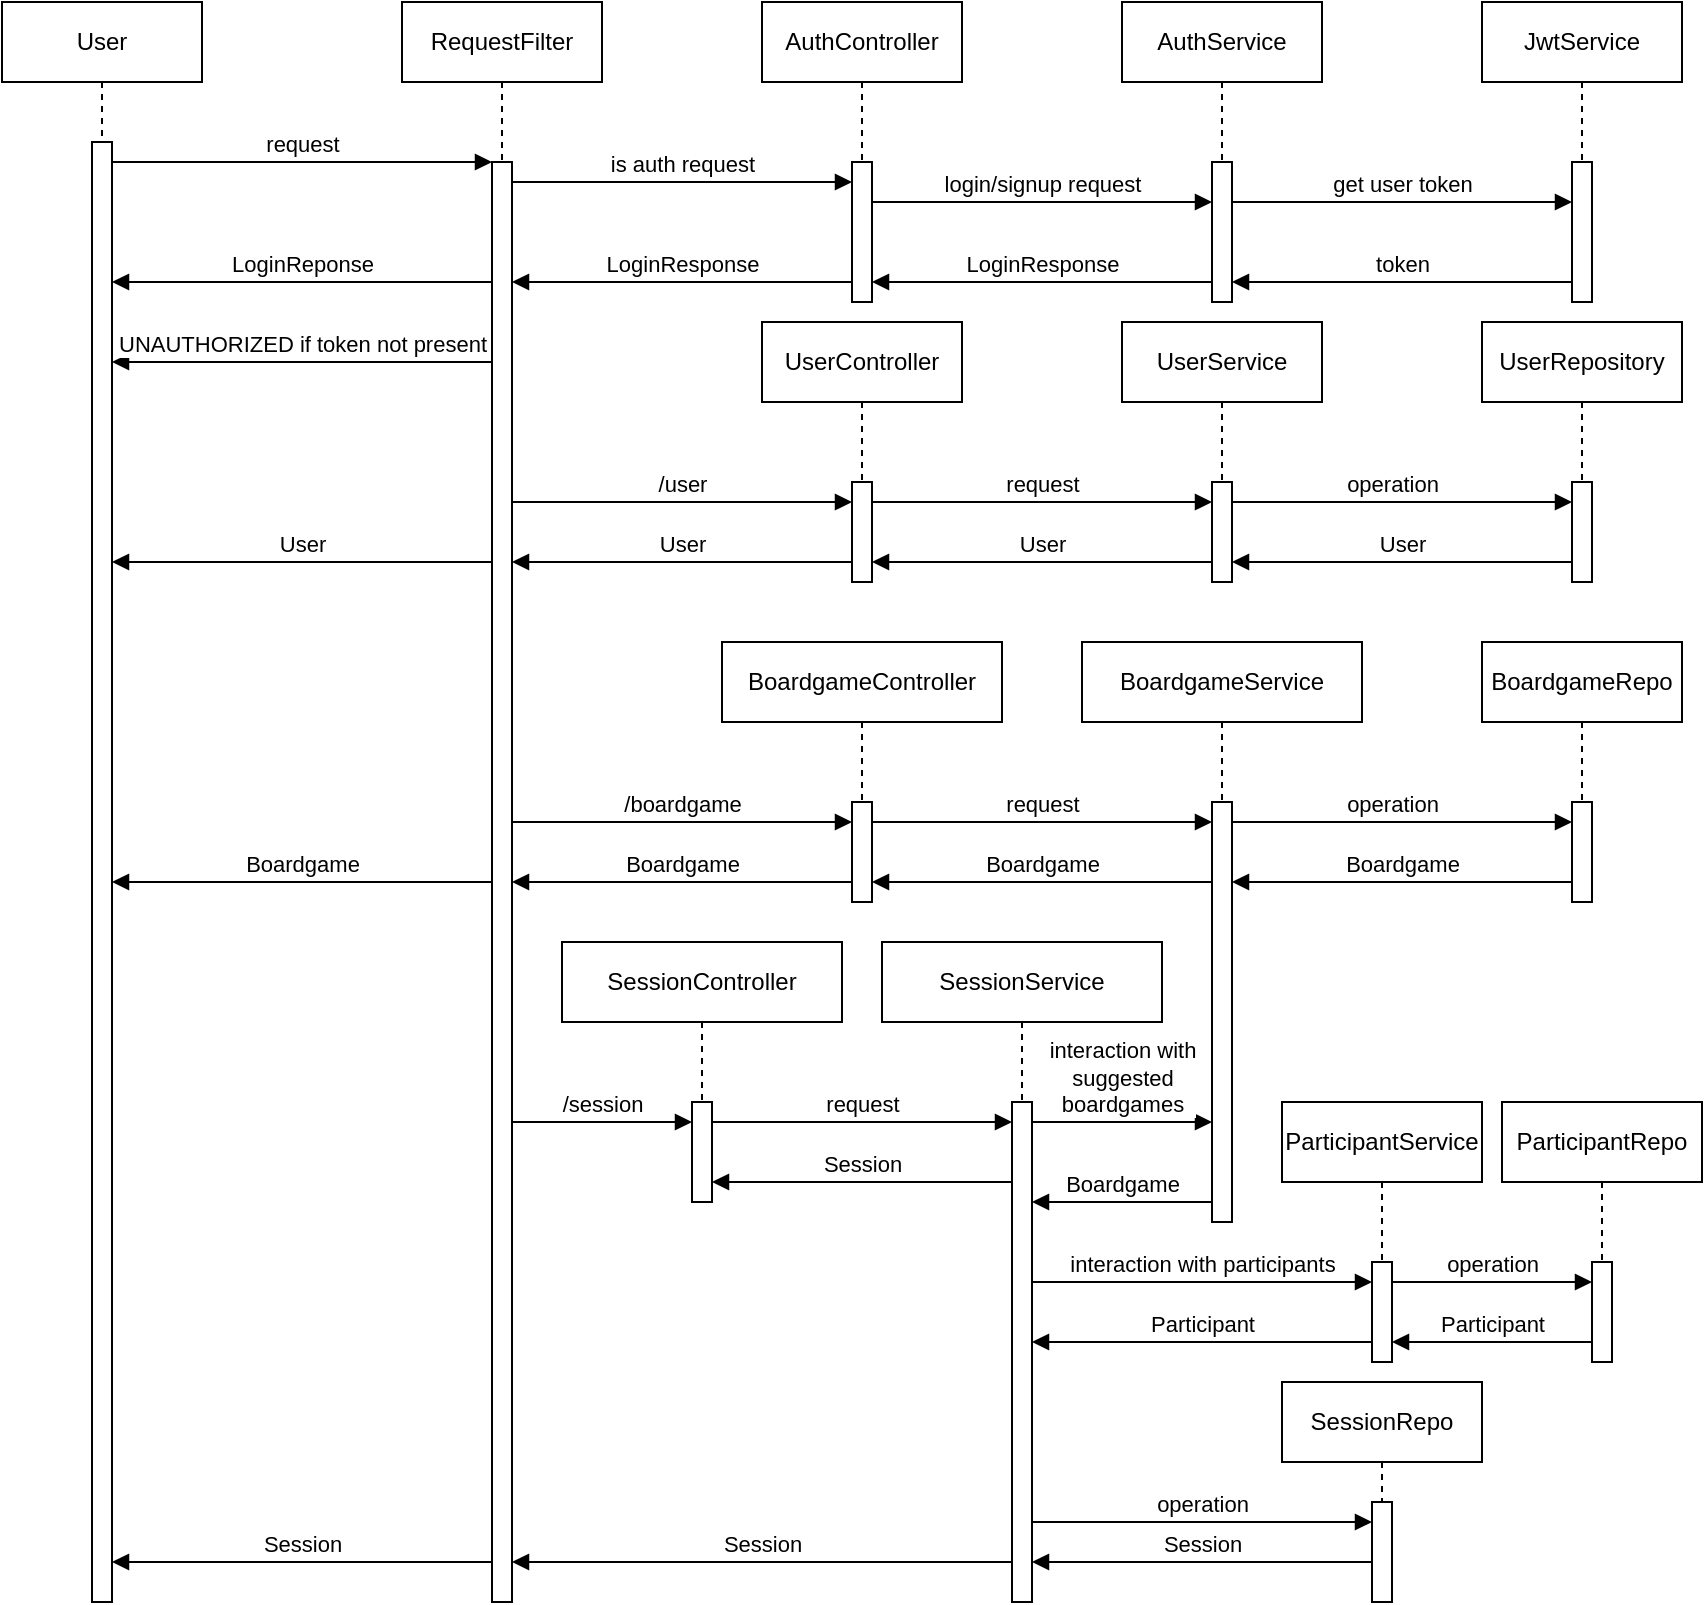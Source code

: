 <mxfile version="22.1.18" type="google">
  <diagram name="Page-1" id="2YBvvXClWsGukQMizWep">
    <mxGraphModel grid="1" page="1" gridSize="10" guides="1" tooltips="1" connect="1" arrows="1" fold="1" pageScale="1" pageWidth="850" pageHeight="1100" math="0" shadow="0">
      <root>
        <mxCell id="0" />
        <mxCell id="1" parent="0" />
        <mxCell id="aM9ryv3xv72pqoxQDRHE-1" value="User" style="shape=umlLifeline;perimeter=lifelinePerimeter;whiteSpace=wrap;html=1;container=0;dropTarget=0;collapsible=0;recursiveResize=0;outlineConnect=0;portConstraint=eastwest;newEdgeStyle={&quot;edgeStyle&quot;:&quot;elbowEdgeStyle&quot;,&quot;elbow&quot;:&quot;vertical&quot;,&quot;curved&quot;:0,&quot;rounded&quot;:0};" vertex="1" parent="1">
          <mxGeometry y="40" width="100" height="800" as="geometry" />
        </mxCell>
        <mxCell id="aM9ryv3xv72pqoxQDRHE-2" value="" style="html=1;points=[];perimeter=orthogonalPerimeter;outlineConnect=0;targetShapes=umlLifeline;portConstraint=eastwest;newEdgeStyle={&quot;edgeStyle&quot;:&quot;elbowEdgeStyle&quot;,&quot;elbow&quot;:&quot;vertical&quot;,&quot;curved&quot;:0,&quot;rounded&quot;:0};" vertex="1" parent="aM9ryv3xv72pqoxQDRHE-1">
          <mxGeometry x="45" y="70" width="10" height="730" as="geometry" />
        </mxCell>
        <mxCell id="aM9ryv3xv72pqoxQDRHE-5" value="RequestFilter" style="shape=umlLifeline;perimeter=lifelinePerimeter;whiteSpace=wrap;html=1;container=0;dropTarget=0;collapsible=0;recursiveResize=0;outlineConnect=0;portConstraint=eastwest;newEdgeStyle={&quot;edgeStyle&quot;:&quot;elbowEdgeStyle&quot;,&quot;elbow&quot;:&quot;vertical&quot;,&quot;curved&quot;:0,&quot;rounded&quot;:0};" vertex="1" parent="1">
          <mxGeometry x="200" y="40" width="100" height="800" as="geometry" />
        </mxCell>
        <mxCell id="aM9ryv3xv72pqoxQDRHE-6" value="" style="html=1;points=[];perimeter=orthogonalPerimeter;outlineConnect=0;targetShapes=umlLifeline;portConstraint=eastwest;newEdgeStyle={&quot;edgeStyle&quot;:&quot;elbowEdgeStyle&quot;,&quot;elbow&quot;:&quot;vertical&quot;,&quot;curved&quot;:0,&quot;rounded&quot;:0};" vertex="1" parent="aM9ryv3xv72pqoxQDRHE-5">
          <mxGeometry x="45" y="80" width="10" height="720" as="geometry" />
        </mxCell>
        <mxCell id="aM9ryv3xv72pqoxQDRHE-7" value="request" style="html=1;verticalAlign=bottom;endArrow=block;edgeStyle=elbowEdgeStyle;elbow=vertical;curved=0;rounded=0;" edge="1" parent="1" source="aM9ryv3xv72pqoxQDRHE-2" target="aM9ryv3xv72pqoxQDRHE-6">
          <mxGeometry relative="1" as="geometry">
            <mxPoint x="195" y="130" as="sourcePoint" />
            <Array as="points">
              <mxPoint x="180" y="120" />
            </Array>
          </mxGeometry>
        </mxCell>
        <mxCell id="aM9ryv3xv72pqoxQDRHE-9" value="LoginReponse" style="html=1;verticalAlign=bottom;endArrow=block;edgeStyle=elbowEdgeStyle;elbow=vertical;curved=0;rounded=0;" edge="1" parent="1" target="aM9ryv3xv72pqoxQDRHE-2">
          <mxGeometry relative="1" as="geometry">
            <mxPoint x="245" y="180" as="sourcePoint" />
            <Array as="points">
              <mxPoint x="190" y="180" />
            </Array>
            <mxPoint x="80" y="180" as="targetPoint" />
          </mxGeometry>
        </mxCell>
        <mxCell id="QVI-YzHkvYBgUsCI9i7Z-1" value="AuthController" style="shape=umlLifeline;perimeter=lifelinePerimeter;whiteSpace=wrap;html=1;container=0;dropTarget=0;collapsible=0;recursiveResize=0;outlineConnect=0;portConstraint=eastwest;newEdgeStyle={&quot;edgeStyle&quot;:&quot;elbowEdgeStyle&quot;,&quot;elbow&quot;:&quot;vertical&quot;,&quot;curved&quot;:0,&quot;rounded&quot;:0};" vertex="1" parent="1">
          <mxGeometry x="380" y="40" width="100" height="150" as="geometry" />
        </mxCell>
        <mxCell id="QVI-YzHkvYBgUsCI9i7Z-2" value="" style="html=1;points=[];perimeter=orthogonalPerimeter;outlineConnect=0;targetShapes=umlLifeline;portConstraint=eastwest;newEdgeStyle={&quot;edgeStyle&quot;:&quot;elbowEdgeStyle&quot;,&quot;elbow&quot;:&quot;vertical&quot;,&quot;curved&quot;:0,&quot;rounded&quot;:0};" vertex="1" parent="QVI-YzHkvYBgUsCI9i7Z-1">
          <mxGeometry x="45" y="80" width="10" height="70" as="geometry" />
        </mxCell>
        <mxCell id="QVI-YzHkvYBgUsCI9i7Z-3" value="is auth request" style="html=1;verticalAlign=bottom;endArrow=block;edgeStyle=elbowEdgeStyle;elbow=vertical;curved=0;rounded=0;" edge="1" parent="1" source="aM9ryv3xv72pqoxQDRHE-6" target="QVI-YzHkvYBgUsCI9i7Z-2">
          <mxGeometry relative="1" as="geometry">
            <mxPoint x="85" y="130" as="sourcePoint" />
            <Array as="points">
              <mxPoint x="360" y="130" />
            </Array>
            <mxPoint x="255" y="130" as="targetPoint" />
          </mxGeometry>
        </mxCell>
        <mxCell id="QVI-YzHkvYBgUsCI9i7Z-4" value="AuthService" style="shape=umlLifeline;perimeter=lifelinePerimeter;whiteSpace=wrap;html=1;container=0;dropTarget=0;collapsible=0;recursiveResize=0;outlineConnect=0;portConstraint=eastwest;newEdgeStyle={&quot;edgeStyle&quot;:&quot;elbowEdgeStyle&quot;,&quot;elbow&quot;:&quot;vertical&quot;,&quot;curved&quot;:0,&quot;rounded&quot;:0};" vertex="1" parent="1">
          <mxGeometry x="560" y="40" width="100" height="150" as="geometry" />
        </mxCell>
        <mxCell id="QVI-YzHkvYBgUsCI9i7Z-5" value="" style="html=1;points=[];perimeter=orthogonalPerimeter;outlineConnect=0;targetShapes=umlLifeline;portConstraint=eastwest;newEdgeStyle={&quot;edgeStyle&quot;:&quot;elbowEdgeStyle&quot;,&quot;elbow&quot;:&quot;vertical&quot;,&quot;curved&quot;:0,&quot;rounded&quot;:0};" vertex="1" parent="QVI-YzHkvYBgUsCI9i7Z-4">
          <mxGeometry x="45" y="80" width="10" height="70" as="geometry" />
        </mxCell>
        <mxCell id="QVI-YzHkvYBgUsCI9i7Z-6" value="login/signup request" style="html=1;verticalAlign=bottom;endArrow=block;edgeStyle=elbowEdgeStyle;elbow=vertical;curved=0;rounded=0;" edge="1" parent="1" source="QVI-YzHkvYBgUsCI9i7Z-2" target="QVI-YzHkvYBgUsCI9i7Z-5">
          <mxGeometry relative="1" as="geometry">
            <mxPoint x="440" y="140" as="sourcePoint" />
            <Array as="points">
              <mxPoint x="545" y="140" />
            </Array>
            <mxPoint x="600" y="140" as="targetPoint" />
          </mxGeometry>
        </mxCell>
        <mxCell id="QVI-YzHkvYBgUsCI9i7Z-7" value="JwtService" style="shape=umlLifeline;perimeter=lifelinePerimeter;whiteSpace=wrap;html=1;container=0;dropTarget=0;collapsible=0;recursiveResize=0;outlineConnect=0;portConstraint=eastwest;newEdgeStyle={&quot;edgeStyle&quot;:&quot;elbowEdgeStyle&quot;,&quot;elbow&quot;:&quot;vertical&quot;,&quot;curved&quot;:0,&quot;rounded&quot;:0};" vertex="1" parent="1">
          <mxGeometry x="740" y="40" width="100" height="150" as="geometry" />
        </mxCell>
        <mxCell id="QVI-YzHkvYBgUsCI9i7Z-8" value="" style="html=1;points=[];perimeter=orthogonalPerimeter;outlineConnect=0;targetShapes=umlLifeline;portConstraint=eastwest;newEdgeStyle={&quot;edgeStyle&quot;:&quot;elbowEdgeStyle&quot;,&quot;elbow&quot;:&quot;vertical&quot;,&quot;curved&quot;:0,&quot;rounded&quot;:0};" vertex="1" parent="QVI-YzHkvYBgUsCI9i7Z-7">
          <mxGeometry x="45" y="80" width="10" height="70" as="geometry" />
        </mxCell>
        <mxCell id="QVI-YzHkvYBgUsCI9i7Z-9" value="get user token" style="html=1;verticalAlign=bottom;endArrow=block;edgeStyle=elbowEdgeStyle;elbow=vertical;curved=0;rounded=0;" edge="1" parent="1" source="QVI-YzHkvYBgUsCI9i7Z-5" target="QVI-YzHkvYBgUsCI9i7Z-8">
          <mxGeometry relative="1" as="geometry">
            <mxPoint x="620" y="140" as="sourcePoint" />
            <Array as="points">
              <mxPoint x="730" y="140" />
            </Array>
            <mxPoint x="760" y="140" as="targetPoint" />
          </mxGeometry>
        </mxCell>
        <mxCell id="QVI-YzHkvYBgUsCI9i7Z-10" value="token" style="html=1;verticalAlign=bottom;endArrow=block;edgeStyle=elbowEdgeStyle;elbow=vertical;curved=0;rounded=0;" edge="1" parent="1" source="QVI-YzHkvYBgUsCI9i7Z-8" target="QVI-YzHkvYBgUsCI9i7Z-5">
          <mxGeometry relative="1" as="geometry">
            <mxPoint x="770" y="180" as="sourcePoint" />
            <Array as="points">
              <mxPoint x="740" y="180" />
            </Array>
            <mxPoint x="640" y="180" as="targetPoint" />
          </mxGeometry>
        </mxCell>
        <mxCell id="QVI-YzHkvYBgUsCI9i7Z-11" value="LoginResponse" style="html=1;verticalAlign=bottom;endArrow=block;edgeStyle=elbowEdgeStyle;elbow=vertical;curved=0;rounded=0;" edge="1" parent="1" source="QVI-YzHkvYBgUsCI9i7Z-5" target="QVI-YzHkvYBgUsCI9i7Z-2">
          <mxGeometry relative="1" as="geometry">
            <mxPoint x="590" y="180" as="sourcePoint" />
            <Array as="points">
              <mxPoint x="580" y="180" />
            </Array>
            <mxPoint x="625" y="190" as="targetPoint" />
          </mxGeometry>
        </mxCell>
        <mxCell id="QVI-YzHkvYBgUsCI9i7Z-12" value="LoginResponse" style="html=1;verticalAlign=bottom;endArrow=block;edgeStyle=elbowEdgeStyle;elbow=vertical;curved=0;rounded=0;" edge="1" parent="1" source="QVI-YzHkvYBgUsCI9i7Z-2" target="aM9ryv3xv72pqoxQDRHE-6">
          <mxGeometry relative="1" as="geometry">
            <mxPoint x="410" y="180" as="sourcePoint" />
            <Array as="points">
              <mxPoint x="400" y="180" />
            </Array>
            <mxPoint x="255" y="180" as="targetPoint" />
          </mxGeometry>
        </mxCell>
        <mxCell id="QVI-YzHkvYBgUsCI9i7Z-13" value="UNAUTHORIZED if token not present" style="html=1;verticalAlign=bottom;endArrow=block;edgeStyle=elbowEdgeStyle;elbow=vertical;curved=0;rounded=0;" edge="1" parent="1" source="aM9ryv3xv72pqoxQDRHE-6" target="aM9ryv3xv72pqoxQDRHE-2">
          <mxGeometry relative="1" as="geometry">
            <mxPoint x="220" y="220" as="sourcePoint" />
            <Array as="points">
              <mxPoint x="210" y="220" />
            </Array>
            <mxPoint x="390" y="220" as="targetPoint" />
          </mxGeometry>
        </mxCell>
        <mxCell id="QVI-YzHkvYBgUsCI9i7Z-14" value="/user" style="html=1;verticalAlign=bottom;endArrow=block;edgeStyle=elbowEdgeStyle;elbow=vertical;curved=0;rounded=0;" edge="1" parent="1" target="QVI-YzHkvYBgUsCI9i7Z-16">
          <mxGeometry relative="1" as="geometry">
            <mxPoint x="255" y="290" as="sourcePoint" />
            <Array as="points">
              <mxPoint x="360" y="290" />
            </Array>
            <mxPoint x="410" y="290" as="targetPoint" />
          </mxGeometry>
        </mxCell>
        <mxCell id="QVI-YzHkvYBgUsCI9i7Z-15" value="UserController" style="shape=umlLifeline;perimeter=lifelinePerimeter;whiteSpace=wrap;html=1;container=0;dropTarget=0;collapsible=0;recursiveResize=0;outlineConnect=0;portConstraint=eastwest;newEdgeStyle={&quot;edgeStyle&quot;:&quot;elbowEdgeStyle&quot;,&quot;elbow&quot;:&quot;vertical&quot;,&quot;curved&quot;:0,&quot;rounded&quot;:0};" vertex="1" parent="1">
          <mxGeometry x="380" y="200" width="100" height="130" as="geometry" />
        </mxCell>
        <mxCell id="QVI-YzHkvYBgUsCI9i7Z-16" value="" style="html=1;points=[];perimeter=orthogonalPerimeter;outlineConnect=0;targetShapes=umlLifeline;portConstraint=eastwest;newEdgeStyle={&quot;edgeStyle&quot;:&quot;elbowEdgeStyle&quot;,&quot;elbow&quot;:&quot;vertical&quot;,&quot;curved&quot;:0,&quot;rounded&quot;:0};" vertex="1" parent="QVI-YzHkvYBgUsCI9i7Z-15">
          <mxGeometry x="45" y="80" width="10" height="50" as="geometry" />
        </mxCell>
        <mxCell id="QVI-YzHkvYBgUsCI9i7Z-18" value="UserService" style="shape=umlLifeline;perimeter=lifelinePerimeter;whiteSpace=wrap;html=1;container=0;dropTarget=0;collapsible=0;recursiveResize=0;outlineConnect=0;portConstraint=eastwest;newEdgeStyle={&quot;edgeStyle&quot;:&quot;elbowEdgeStyle&quot;,&quot;elbow&quot;:&quot;vertical&quot;,&quot;curved&quot;:0,&quot;rounded&quot;:0};" vertex="1" parent="1">
          <mxGeometry x="560" y="200" width="100" height="130" as="geometry" />
        </mxCell>
        <mxCell id="QVI-YzHkvYBgUsCI9i7Z-19" value="" style="html=1;points=[];perimeter=orthogonalPerimeter;outlineConnect=0;targetShapes=umlLifeline;portConstraint=eastwest;newEdgeStyle={&quot;edgeStyle&quot;:&quot;elbowEdgeStyle&quot;,&quot;elbow&quot;:&quot;vertical&quot;,&quot;curved&quot;:0,&quot;rounded&quot;:0};" vertex="1" parent="QVI-YzHkvYBgUsCI9i7Z-18">
          <mxGeometry x="45" y="80" width="10" height="50" as="geometry" />
        </mxCell>
        <mxCell id="QVI-YzHkvYBgUsCI9i7Z-20" value="request" style="html=1;verticalAlign=bottom;endArrow=block;edgeStyle=elbowEdgeStyle;elbow=vertical;curved=0;rounded=0;" edge="1" parent="1" source="QVI-YzHkvYBgUsCI9i7Z-16" target="QVI-YzHkvYBgUsCI9i7Z-19">
          <mxGeometry relative="1" as="geometry">
            <mxPoint x="460" y="290" as="sourcePoint" />
            <Array as="points">
              <mxPoint x="550" y="290" />
            </Array>
            <mxPoint x="580" y="290" as="targetPoint" />
          </mxGeometry>
        </mxCell>
        <mxCell id="QVI-YzHkvYBgUsCI9i7Z-21" value="User" style="html=1;verticalAlign=bottom;endArrow=block;edgeStyle=elbowEdgeStyle;elbow=vertical;curved=0;rounded=0;" edge="1" parent="1" source="QVI-YzHkvYBgUsCI9i7Z-19" target="QVI-YzHkvYBgUsCI9i7Z-16">
          <mxGeometry relative="1" as="geometry">
            <mxPoint x="570" y="320" as="sourcePoint" />
            <Array as="points">
              <mxPoint x="590" y="320" />
            </Array>
            <mxPoint x="470" y="320" as="targetPoint" />
          </mxGeometry>
        </mxCell>
        <mxCell id="QVI-YzHkvYBgUsCI9i7Z-22" value="User" style="html=1;verticalAlign=bottom;endArrow=block;edgeStyle=elbowEdgeStyle;elbow=vertical;curved=0;rounded=0;" edge="1" parent="1">
          <mxGeometry relative="1" as="geometry">
            <mxPoint x="425" y="320" as="sourcePoint" />
            <Array as="points">
              <mxPoint x="410" y="320" />
            </Array>
            <mxPoint x="255" y="320" as="targetPoint" />
          </mxGeometry>
        </mxCell>
        <mxCell id="QVI-YzHkvYBgUsCI9i7Z-23" value="User" style="html=1;verticalAlign=bottom;endArrow=block;edgeStyle=elbowEdgeStyle;elbow=vertical;curved=0;rounded=0;" edge="1" parent="1" source="aM9ryv3xv72pqoxQDRHE-6" target="aM9ryv3xv72pqoxQDRHE-2">
          <mxGeometry relative="1" as="geometry">
            <mxPoint x="240" y="320" as="sourcePoint" />
            <Array as="points">
              <mxPoint x="235" y="320" />
            </Array>
            <mxPoint x="80" y="320" as="targetPoint" />
            <mxPoint as="offset" />
          </mxGeometry>
        </mxCell>
        <mxCell id="QVI-YzHkvYBgUsCI9i7Z-24" value="/boardgame" style="html=1;verticalAlign=bottom;endArrow=block;edgeStyle=elbowEdgeStyle;elbow=vertical;curved=0;rounded=0;" edge="1" parent="1" target="QVI-YzHkvYBgUsCI9i7Z-26">
          <mxGeometry relative="1" as="geometry">
            <mxPoint x="255" y="450" as="sourcePoint" />
            <Array as="points">
              <mxPoint x="360" y="450" />
            </Array>
            <mxPoint x="410" y="450" as="targetPoint" />
          </mxGeometry>
        </mxCell>
        <mxCell id="QVI-YzHkvYBgUsCI9i7Z-25" value="BoardgameController" style="shape=umlLifeline;perimeter=lifelinePerimeter;whiteSpace=wrap;html=1;container=0;dropTarget=0;collapsible=0;recursiveResize=0;outlineConnect=0;portConstraint=eastwest;newEdgeStyle={&quot;edgeStyle&quot;:&quot;elbowEdgeStyle&quot;,&quot;elbow&quot;:&quot;vertical&quot;,&quot;curved&quot;:0,&quot;rounded&quot;:0};" vertex="1" parent="1">
          <mxGeometry x="360" y="360" width="140" height="130" as="geometry" />
        </mxCell>
        <mxCell id="QVI-YzHkvYBgUsCI9i7Z-26" value="" style="html=1;points=[];perimeter=orthogonalPerimeter;outlineConnect=0;targetShapes=umlLifeline;portConstraint=eastwest;newEdgeStyle={&quot;edgeStyle&quot;:&quot;elbowEdgeStyle&quot;,&quot;elbow&quot;:&quot;vertical&quot;,&quot;curved&quot;:0,&quot;rounded&quot;:0};" vertex="1" parent="QVI-YzHkvYBgUsCI9i7Z-25">
          <mxGeometry x="65" y="80" width="10" height="50" as="geometry" />
        </mxCell>
        <mxCell id="QVI-YzHkvYBgUsCI9i7Z-27" value="BoardgameService" style="shape=umlLifeline;perimeter=lifelinePerimeter;whiteSpace=wrap;html=1;container=0;dropTarget=0;collapsible=0;recursiveResize=0;outlineConnect=0;portConstraint=eastwest;newEdgeStyle={&quot;edgeStyle&quot;:&quot;elbowEdgeStyle&quot;,&quot;elbow&quot;:&quot;vertical&quot;,&quot;curved&quot;:0,&quot;rounded&quot;:0};" vertex="1" parent="1">
          <mxGeometry x="540" y="360" width="140" height="290" as="geometry" />
        </mxCell>
        <mxCell id="QVI-YzHkvYBgUsCI9i7Z-28" value="" style="html=1;points=[];perimeter=orthogonalPerimeter;outlineConnect=0;targetShapes=umlLifeline;portConstraint=eastwest;newEdgeStyle={&quot;edgeStyle&quot;:&quot;elbowEdgeStyle&quot;,&quot;elbow&quot;:&quot;vertical&quot;,&quot;curved&quot;:0,&quot;rounded&quot;:0};" vertex="1" parent="QVI-YzHkvYBgUsCI9i7Z-27">
          <mxGeometry x="65" y="80" width="10" height="210" as="geometry" />
        </mxCell>
        <mxCell id="QVI-YzHkvYBgUsCI9i7Z-29" value="request" style="html=1;verticalAlign=bottom;endArrow=block;edgeStyle=elbowEdgeStyle;elbow=vertical;curved=0;rounded=0;" edge="1" parent="1" source="QVI-YzHkvYBgUsCI9i7Z-26" target="QVI-YzHkvYBgUsCI9i7Z-28">
          <mxGeometry relative="1" as="geometry">
            <mxPoint x="460" y="450" as="sourcePoint" />
            <Array as="points">
              <mxPoint x="550" y="450" />
            </Array>
            <mxPoint x="580" y="450" as="targetPoint" />
          </mxGeometry>
        </mxCell>
        <mxCell id="QVI-YzHkvYBgUsCI9i7Z-30" value="Boardgame" style="html=1;verticalAlign=bottom;endArrow=block;edgeStyle=elbowEdgeStyle;elbow=vertical;curved=0;rounded=0;" edge="1" parent="1" source="QVI-YzHkvYBgUsCI9i7Z-28" target="QVI-YzHkvYBgUsCI9i7Z-26">
          <mxGeometry relative="1" as="geometry">
            <mxPoint x="570" y="480" as="sourcePoint" />
            <Array as="points">
              <mxPoint x="590" y="480" />
            </Array>
            <mxPoint x="470" y="480" as="targetPoint" />
          </mxGeometry>
        </mxCell>
        <mxCell id="QVI-YzHkvYBgUsCI9i7Z-31" value="Boardgame" style="html=1;verticalAlign=bottom;endArrow=block;edgeStyle=elbowEdgeStyle;elbow=vertical;curved=0;rounded=0;" edge="1" parent="1">
          <mxGeometry relative="1" as="geometry">
            <mxPoint x="425" y="480" as="sourcePoint" />
            <Array as="points">
              <mxPoint x="410" y="480" />
            </Array>
            <mxPoint x="255" y="480" as="targetPoint" />
          </mxGeometry>
        </mxCell>
        <mxCell id="QVI-YzHkvYBgUsCI9i7Z-32" value="Boardgame" style="html=1;verticalAlign=bottom;endArrow=block;edgeStyle=elbowEdgeStyle;elbow=vertical;curved=0;rounded=0;" edge="1" parent="1" source="aM9ryv3xv72pqoxQDRHE-6" target="aM9ryv3xv72pqoxQDRHE-2">
          <mxGeometry relative="1" as="geometry">
            <mxPoint x="240" y="480" as="sourcePoint" />
            <Array as="points">
              <mxPoint x="230" y="480" />
            </Array>
            <mxPoint x="70" y="480" as="targetPoint" />
            <mxPoint as="offset" />
          </mxGeometry>
        </mxCell>
        <mxCell id="QVI-YzHkvYBgUsCI9i7Z-33" value="UserRepository" style="shape=umlLifeline;perimeter=lifelinePerimeter;whiteSpace=wrap;html=1;container=0;dropTarget=0;collapsible=0;recursiveResize=0;outlineConnect=0;portConstraint=eastwest;newEdgeStyle={&quot;edgeStyle&quot;:&quot;elbowEdgeStyle&quot;,&quot;elbow&quot;:&quot;vertical&quot;,&quot;curved&quot;:0,&quot;rounded&quot;:0};" vertex="1" parent="1">
          <mxGeometry x="740" y="200" width="100" height="130" as="geometry" />
        </mxCell>
        <mxCell id="QVI-YzHkvYBgUsCI9i7Z-34" value="" style="html=1;points=[];perimeter=orthogonalPerimeter;outlineConnect=0;targetShapes=umlLifeline;portConstraint=eastwest;newEdgeStyle={&quot;edgeStyle&quot;:&quot;elbowEdgeStyle&quot;,&quot;elbow&quot;:&quot;vertical&quot;,&quot;curved&quot;:0,&quot;rounded&quot;:0};" vertex="1" parent="QVI-YzHkvYBgUsCI9i7Z-33">
          <mxGeometry x="45" y="80" width="10" height="50" as="geometry" />
        </mxCell>
        <mxCell id="QVI-YzHkvYBgUsCI9i7Z-35" value="operation" style="html=1;verticalAlign=bottom;endArrow=block;edgeStyle=elbowEdgeStyle;elbow=vertical;curved=0;rounded=0;" edge="1" parent="1" target="QVI-YzHkvYBgUsCI9i7Z-34">
          <mxGeometry relative="1" as="geometry">
            <mxPoint x="615" y="300" as="sourcePoint" />
            <Array as="points">
              <mxPoint x="710" y="290" />
              <mxPoint x="730" y="300" />
            </Array>
            <mxPoint x="760" y="300" as="targetPoint" />
          </mxGeometry>
        </mxCell>
        <mxCell id="QVI-YzHkvYBgUsCI9i7Z-36" value="User" style="html=1;verticalAlign=bottom;endArrow=block;edgeStyle=elbowEdgeStyle;elbow=vertical;curved=0;rounded=0;" edge="1" parent="1">
          <mxGeometry relative="1" as="geometry">
            <mxPoint x="785.0" y="320" as="sourcePoint" />
            <Array as="points">
              <mxPoint x="740" y="320" />
            </Array>
            <mxPoint x="615" y="320" as="targetPoint" />
          </mxGeometry>
        </mxCell>
        <mxCell id="QVI-YzHkvYBgUsCI9i7Z-37" value="BoardgameRepo" style="shape=umlLifeline;perimeter=lifelinePerimeter;whiteSpace=wrap;html=1;container=0;dropTarget=0;collapsible=0;recursiveResize=0;outlineConnect=0;portConstraint=eastwest;newEdgeStyle={&quot;edgeStyle&quot;:&quot;elbowEdgeStyle&quot;,&quot;elbow&quot;:&quot;vertical&quot;,&quot;curved&quot;:0,&quot;rounded&quot;:0};" vertex="1" parent="1">
          <mxGeometry x="740" y="360" width="100" height="130" as="geometry" />
        </mxCell>
        <mxCell id="QVI-YzHkvYBgUsCI9i7Z-38" value="" style="html=1;points=[];perimeter=orthogonalPerimeter;outlineConnect=0;targetShapes=umlLifeline;portConstraint=eastwest;newEdgeStyle={&quot;edgeStyle&quot;:&quot;elbowEdgeStyle&quot;,&quot;elbow&quot;:&quot;vertical&quot;,&quot;curved&quot;:0,&quot;rounded&quot;:0};" vertex="1" parent="QVI-YzHkvYBgUsCI9i7Z-37">
          <mxGeometry x="45" y="80" width="10" height="50" as="geometry" />
        </mxCell>
        <mxCell id="QVI-YzHkvYBgUsCI9i7Z-39" value="operation" style="html=1;verticalAlign=bottom;endArrow=block;edgeStyle=elbowEdgeStyle;elbow=vertical;curved=0;rounded=0;" edge="1" parent="1" target="QVI-YzHkvYBgUsCI9i7Z-38">
          <mxGeometry relative="1" as="geometry">
            <mxPoint x="615" y="460" as="sourcePoint" />
            <Array as="points">
              <mxPoint x="710" y="450" />
              <mxPoint x="730" y="460" />
            </Array>
            <mxPoint x="760" y="460" as="targetPoint" />
          </mxGeometry>
        </mxCell>
        <mxCell id="QVI-YzHkvYBgUsCI9i7Z-40" value="Boardgame" style="html=1;verticalAlign=bottom;endArrow=block;edgeStyle=elbowEdgeStyle;elbow=vertical;curved=0;rounded=0;" edge="1" parent="1">
          <mxGeometry relative="1" as="geometry">
            <mxPoint x="785.0" y="480" as="sourcePoint" />
            <Array as="points">
              <mxPoint x="740" y="480" />
            </Array>
            <mxPoint x="615" y="480" as="targetPoint" />
          </mxGeometry>
        </mxCell>
        <mxCell id="QVI-YzHkvYBgUsCI9i7Z-41" value="SessionController" style="shape=umlLifeline;perimeter=lifelinePerimeter;whiteSpace=wrap;html=1;container=0;dropTarget=0;collapsible=0;recursiveResize=0;outlineConnect=0;portConstraint=eastwest;newEdgeStyle={&quot;edgeStyle&quot;:&quot;elbowEdgeStyle&quot;,&quot;elbow&quot;:&quot;vertical&quot;,&quot;curved&quot;:0,&quot;rounded&quot;:0};" vertex="1" parent="1">
          <mxGeometry x="280" y="510" width="140" height="130" as="geometry" />
        </mxCell>
        <mxCell id="QVI-YzHkvYBgUsCI9i7Z-42" value="" style="html=1;points=[];perimeter=orthogonalPerimeter;outlineConnect=0;targetShapes=umlLifeline;portConstraint=eastwest;newEdgeStyle={&quot;edgeStyle&quot;:&quot;elbowEdgeStyle&quot;,&quot;elbow&quot;:&quot;vertical&quot;,&quot;curved&quot;:0,&quot;rounded&quot;:0};" vertex="1" parent="QVI-YzHkvYBgUsCI9i7Z-41">
          <mxGeometry x="65" y="80" width="10" height="50" as="geometry" />
        </mxCell>
        <mxCell id="QVI-YzHkvYBgUsCI9i7Z-43" value="SessionService" style="shape=umlLifeline;perimeter=lifelinePerimeter;whiteSpace=wrap;html=1;container=0;dropTarget=0;collapsible=0;recursiveResize=0;outlineConnect=0;portConstraint=eastwest;newEdgeStyle={&quot;edgeStyle&quot;:&quot;elbowEdgeStyle&quot;,&quot;elbow&quot;:&quot;vertical&quot;,&quot;curved&quot;:0,&quot;rounded&quot;:0};" vertex="1" parent="1">
          <mxGeometry x="440" y="510" width="140" height="330" as="geometry" />
        </mxCell>
        <mxCell id="QVI-YzHkvYBgUsCI9i7Z-44" value="" style="html=1;points=[];perimeter=orthogonalPerimeter;outlineConnect=0;targetShapes=umlLifeline;portConstraint=eastwest;newEdgeStyle={&quot;edgeStyle&quot;:&quot;elbowEdgeStyle&quot;,&quot;elbow&quot;:&quot;vertical&quot;,&quot;curved&quot;:0,&quot;rounded&quot;:0};" vertex="1" parent="QVI-YzHkvYBgUsCI9i7Z-43">
          <mxGeometry x="65" y="80" width="10" height="250" as="geometry" />
        </mxCell>
        <mxCell id="QVI-YzHkvYBgUsCI9i7Z-45" value="request" style="html=1;verticalAlign=bottom;endArrow=block;edgeStyle=elbowEdgeStyle;elbow=vertical;curved=0;rounded=0;" edge="1" parent="1" source="QVI-YzHkvYBgUsCI9i7Z-42" target="QVI-YzHkvYBgUsCI9i7Z-44">
          <mxGeometry relative="1" as="geometry">
            <mxPoint x="460" y="600" as="sourcePoint" />
            <Array as="points">
              <mxPoint x="440" y="600" />
            </Array>
            <mxPoint x="580" y="600" as="targetPoint" />
          </mxGeometry>
        </mxCell>
        <mxCell id="QVI-YzHkvYBgUsCI9i7Z-46" value="Session" style="html=1;verticalAlign=bottom;endArrow=block;edgeStyle=elbowEdgeStyle;elbow=vertical;curved=0;rounded=0;" edge="1" parent="1" source="QVI-YzHkvYBgUsCI9i7Z-44" target="QVI-YzHkvYBgUsCI9i7Z-42">
          <mxGeometry relative="1" as="geometry">
            <mxPoint x="570" y="630" as="sourcePoint" />
            <Array as="points">
              <mxPoint x="460" y="630" />
            </Array>
            <mxPoint x="470" y="630" as="targetPoint" />
          </mxGeometry>
        </mxCell>
        <mxCell id="QVI-YzHkvYBgUsCI9i7Z-51" value="/session" style="html=1;verticalAlign=bottom;endArrow=block;edgeStyle=elbowEdgeStyle;elbow=vertical;curved=0;rounded=0;" edge="1" parent="1" source="aM9ryv3xv72pqoxQDRHE-6" target="QVI-YzHkvYBgUsCI9i7Z-42">
          <mxGeometry relative="1" as="geometry">
            <mxPoint x="280" y="600" as="sourcePoint" />
            <Array as="points">
              <mxPoint x="305" y="600" />
            </Array>
            <mxPoint x="330" y="600" as="targetPoint" />
          </mxGeometry>
        </mxCell>
        <mxCell id="QVI-YzHkvYBgUsCI9i7Z-52" value="interaction with&lt;br&gt;suggested&lt;br&gt;boardgames" style="html=1;verticalAlign=bottom;endArrow=block;edgeStyle=elbowEdgeStyle;elbow=vertical;curved=0;rounded=0;" edge="1" parent="1" source="QVI-YzHkvYBgUsCI9i7Z-44" target="QVI-YzHkvYBgUsCI9i7Z-28">
          <mxGeometry relative="1" as="geometry">
            <mxPoint x="530" y="600" as="sourcePoint" />
            <Array as="points">
              <mxPoint x="550" y="600" />
            </Array>
            <mxPoint x="600" y="600" as="targetPoint" />
          </mxGeometry>
        </mxCell>
        <mxCell id="QVI-YzHkvYBgUsCI9i7Z-53" value="Boardgame" style="html=1;verticalAlign=bottom;endArrow=block;edgeStyle=elbowEdgeStyle;elbow=vertical;curved=0;rounded=0;" edge="1" parent="1" source="QVI-YzHkvYBgUsCI9i7Z-28" target="QVI-YzHkvYBgUsCI9i7Z-44">
          <mxGeometry relative="1" as="geometry">
            <mxPoint x="590" y="639" as="sourcePoint" />
            <Array as="points">
              <mxPoint x="530" y="640" />
            </Array>
            <mxPoint x="530" y="640" as="targetPoint" />
          </mxGeometry>
        </mxCell>
        <mxCell id="QVI-YzHkvYBgUsCI9i7Z-54" value="ParticipantService" style="shape=umlLifeline;perimeter=lifelinePerimeter;whiteSpace=wrap;html=1;container=0;dropTarget=0;collapsible=0;recursiveResize=0;outlineConnect=0;portConstraint=eastwest;newEdgeStyle={&quot;edgeStyle&quot;:&quot;elbowEdgeStyle&quot;,&quot;elbow&quot;:&quot;vertical&quot;,&quot;curved&quot;:0,&quot;rounded&quot;:0};" vertex="1" parent="1">
          <mxGeometry x="640" y="590" width="100" height="130" as="geometry" />
        </mxCell>
        <mxCell id="QVI-YzHkvYBgUsCI9i7Z-55" value="" style="html=1;points=[];perimeter=orthogonalPerimeter;outlineConnect=0;targetShapes=umlLifeline;portConstraint=eastwest;newEdgeStyle={&quot;edgeStyle&quot;:&quot;elbowEdgeStyle&quot;,&quot;elbow&quot;:&quot;vertical&quot;,&quot;curved&quot;:0,&quot;rounded&quot;:0};" vertex="1" parent="QVI-YzHkvYBgUsCI9i7Z-54">
          <mxGeometry x="45" y="80" width="10" height="50" as="geometry" />
        </mxCell>
        <mxCell id="QVI-YzHkvYBgUsCI9i7Z-56" value="interaction with participants" style="html=1;verticalAlign=bottom;endArrow=block;edgeStyle=elbowEdgeStyle;elbow=vertical;curved=0;rounded=0;" edge="1" parent="1" source="QVI-YzHkvYBgUsCI9i7Z-44" target="QVI-YzHkvYBgUsCI9i7Z-55">
          <mxGeometry relative="1" as="geometry">
            <mxPoint x="525" y="680" as="sourcePoint" />
            <Array as="points">
              <mxPoint x="560" y="680" />
            </Array>
            <mxPoint x="615" y="680" as="targetPoint" />
          </mxGeometry>
        </mxCell>
        <mxCell id="QVI-YzHkvYBgUsCI9i7Z-58" value="ParticipantRepo" style="shape=umlLifeline;perimeter=lifelinePerimeter;whiteSpace=wrap;html=1;container=0;dropTarget=0;collapsible=0;recursiveResize=0;outlineConnect=0;portConstraint=eastwest;newEdgeStyle={&quot;edgeStyle&quot;:&quot;elbowEdgeStyle&quot;,&quot;elbow&quot;:&quot;vertical&quot;,&quot;curved&quot;:0,&quot;rounded&quot;:0};" vertex="1" parent="1">
          <mxGeometry x="750" y="590" width="100" height="130" as="geometry" />
        </mxCell>
        <mxCell id="QVI-YzHkvYBgUsCI9i7Z-59" value="" style="html=1;points=[];perimeter=orthogonalPerimeter;outlineConnect=0;targetShapes=umlLifeline;portConstraint=eastwest;newEdgeStyle={&quot;edgeStyle&quot;:&quot;elbowEdgeStyle&quot;,&quot;elbow&quot;:&quot;vertical&quot;,&quot;curved&quot;:0,&quot;rounded&quot;:0};" vertex="1" parent="QVI-YzHkvYBgUsCI9i7Z-58">
          <mxGeometry x="45" y="80" width="10" height="50" as="geometry" />
        </mxCell>
        <mxCell id="QVI-YzHkvYBgUsCI9i7Z-60" value="operation" style="html=1;verticalAlign=bottom;endArrow=block;edgeStyle=elbowEdgeStyle;elbow=vertical;curved=0;rounded=0;" edge="1" parent="1" source="QVI-YzHkvYBgUsCI9i7Z-55" target="QVI-YzHkvYBgUsCI9i7Z-59">
          <mxGeometry relative="1" as="geometry">
            <mxPoint x="700" y="680" as="sourcePoint" />
            <Array as="points">
              <mxPoint x="735" y="680" />
            </Array>
            <mxPoint x="790" y="680" as="targetPoint" />
          </mxGeometry>
        </mxCell>
        <mxCell id="QVI-YzHkvYBgUsCI9i7Z-61" value="Participant" style="html=1;verticalAlign=bottom;endArrow=block;edgeStyle=elbowEdgeStyle;elbow=vertical;curved=0;rounded=0;" edge="1" parent="1" source="QVI-YzHkvYBgUsCI9i7Z-59" target="QVI-YzHkvYBgUsCI9i7Z-55">
          <mxGeometry relative="1" as="geometry">
            <mxPoint x="790" y="710" as="sourcePoint" />
            <Array as="points">
              <mxPoint x="715" y="710" />
            </Array>
            <mxPoint x="700" y="710" as="targetPoint" />
          </mxGeometry>
        </mxCell>
        <mxCell id="QVI-YzHkvYBgUsCI9i7Z-62" value="Participant" style="html=1;verticalAlign=bottom;endArrow=block;edgeStyle=elbowEdgeStyle;elbow=vertical;curved=0;rounded=0;" edge="1" parent="1" source="QVI-YzHkvYBgUsCI9i7Z-55" target="QVI-YzHkvYBgUsCI9i7Z-44">
          <mxGeometry relative="1" as="geometry">
            <mxPoint x="640" y="710" as="sourcePoint" />
            <Array as="points">
              <mxPoint x="560" y="710" />
            </Array>
            <mxPoint x="540" y="710" as="targetPoint" />
          </mxGeometry>
        </mxCell>
        <mxCell id="QVI-YzHkvYBgUsCI9i7Z-63" value="SessionRepo" style="shape=umlLifeline;perimeter=lifelinePerimeter;whiteSpace=wrap;html=1;container=0;dropTarget=0;collapsible=0;recursiveResize=0;outlineConnect=0;portConstraint=eastwest;newEdgeStyle={&quot;edgeStyle&quot;:&quot;elbowEdgeStyle&quot;,&quot;elbow&quot;:&quot;vertical&quot;,&quot;curved&quot;:0,&quot;rounded&quot;:0};" vertex="1" parent="1">
          <mxGeometry x="640" y="730" width="100" height="100" as="geometry" />
        </mxCell>
        <mxCell id="QVI-YzHkvYBgUsCI9i7Z-64" value="" style="html=1;points=[];perimeter=orthogonalPerimeter;outlineConnect=0;targetShapes=umlLifeline;portConstraint=eastwest;newEdgeStyle={&quot;edgeStyle&quot;:&quot;elbowEdgeStyle&quot;,&quot;elbow&quot;:&quot;vertical&quot;,&quot;curved&quot;:0,&quot;rounded&quot;:0};" vertex="1" parent="QVI-YzHkvYBgUsCI9i7Z-63">
          <mxGeometry x="45" y="60" width="10" height="50" as="geometry" />
        </mxCell>
        <mxCell id="QVI-YzHkvYBgUsCI9i7Z-65" value="operation" style="html=1;verticalAlign=bottom;endArrow=block;edgeStyle=elbowEdgeStyle;elbow=vertical;curved=0;rounded=0;" edge="1" parent="1" source="QVI-YzHkvYBgUsCI9i7Z-44" target="QVI-YzHkvYBgUsCI9i7Z-64">
          <mxGeometry relative="1" as="geometry">
            <mxPoint x="530" y="800" as="sourcePoint" />
            <Array as="points">
              <mxPoint x="555" y="800" />
            </Array>
            <mxPoint x="680" y="800" as="targetPoint" />
          </mxGeometry>
        </mxCell>
        <mxCell id="QVI-YzHkvYBgUsCI9i7Z-66" value="Session" style="html=1;verticalAlign=bottom;endArrow=block;edgeStyle=elbowEdgeStyle;elbow=vertical;curved=0;rounded=0;" edge="1" parent="1" source="QVI-YzHkvYBgUsCI9i7Z-64" target="QVI-YzHkvYBgUsCI9i7Z-44">
          <mxGeometry relative="1" as="geometry">
            <mxPoint x="640" y="820" as="sourcePoint" />
            <Array as="points">
              <mxPoint x="560" y="820" />
            </Array>
            <mxPoint x="540" y="820" as="targetPoint" />
          </mxGeometry>
        </mxCell>
        <mxCell id="QVI-YzHkvYBgUsCI9i7Z-68" value="Session" style="html=1;verticalAlign=bottom;endArrow=block;edgeStyle=elbowEdgeStyle;elbow=vertical;curved=0;rounded=0;" edge="1" parent="1" source="QVI-YzHkvYBgUsCI9i7Z-44" target="aM9ryv3xv72pqoxQDRHE-6">
          <mxGeometry relative="1" as="geometry">
            <mxPoint x="470" y="820" as="sourcePoint" />
            <Array as="points">
              <mxPoint x="345" y="820" />
            </Array>
            <mxPoint x="300" y="820" as="targetPoint" />
          </mxGeometry>
        </mxCell>
        <mxCell id="QVI-YzHkvYBgUsCI9i7Z-70" value="Session" style="html=1;verticalAlign=bottom;endArrow=block;edgeStyle=elbowEdgeStyle;elbow=vertical;curved=0;rounded=0;" edge="1" parent="1" source="aM9ryv3xv72pqoxQDRHE-6" target="aM9ryv3xv72pqoxQDRHE-2">
          <mxGeometry relative="1" as="geometry">
            <mxPoint x="240" y="820" as="sourcePoint" />
            <Array as="points">
              <mxPoint x="115" y="820" />
            </Array>
            <mxPoint x="70" y="820" as="targetPoint" />
          </mxGeometry>
        </mxCell>
      </root>
    </mxGraphModel>
  </diagram>
</mxfile>
